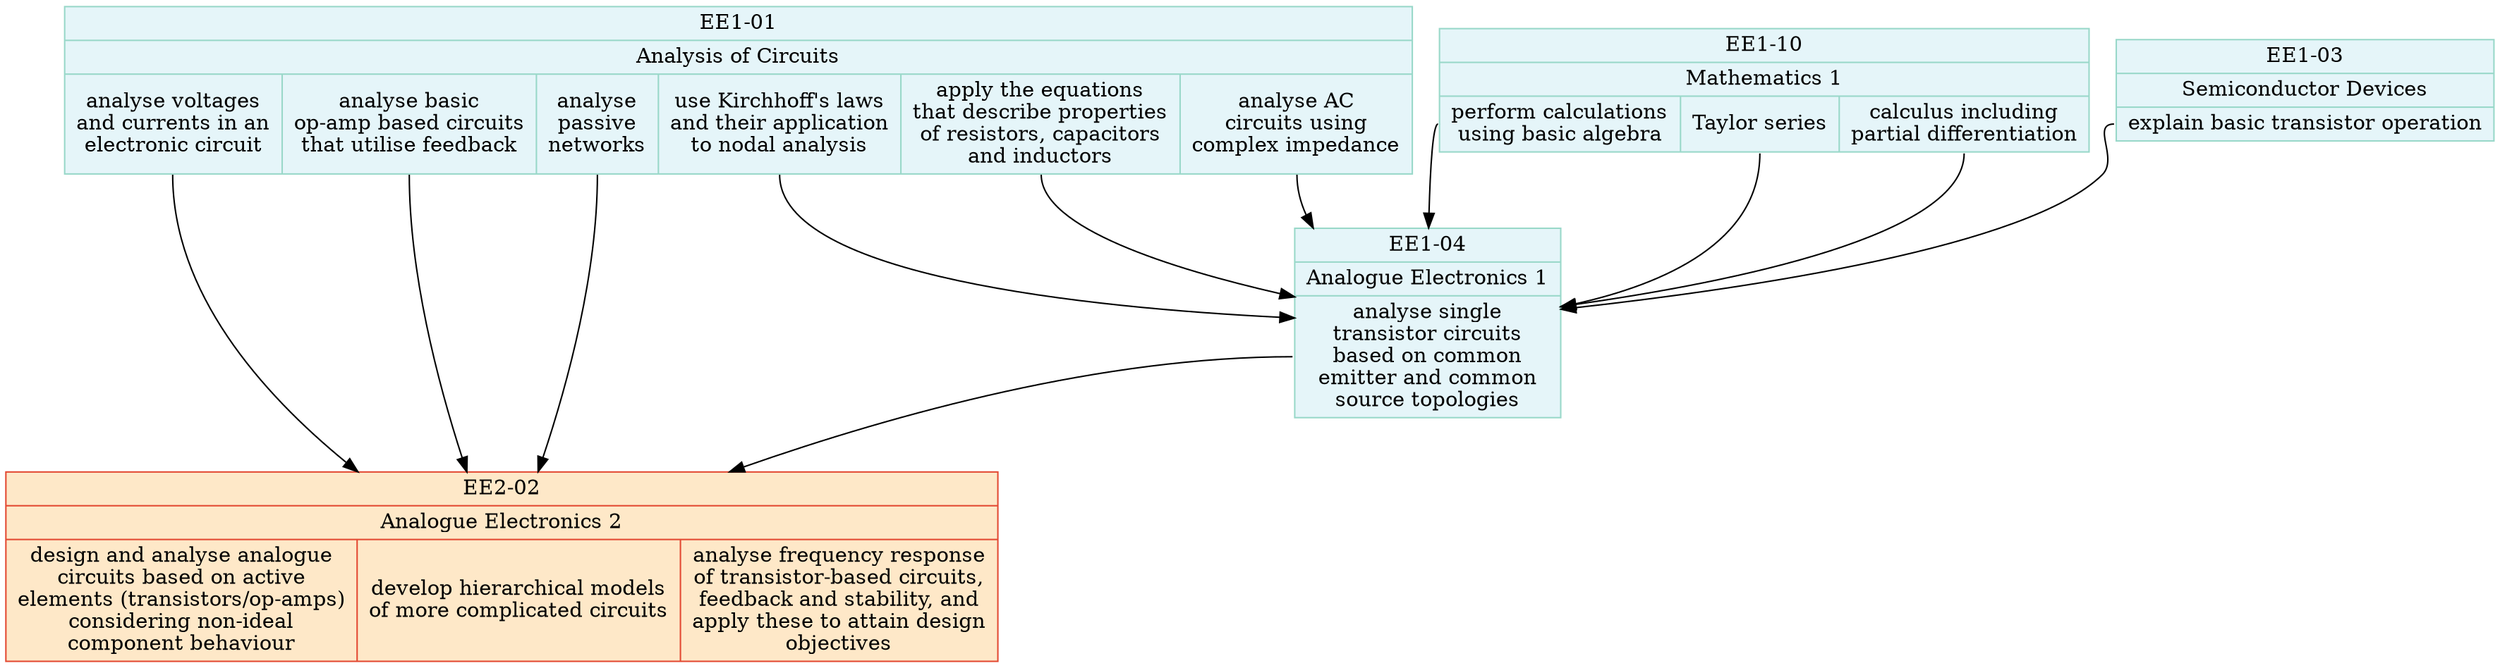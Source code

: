 digraph {
    
    node[shape=record, style="filled"];
    node[color="#99d8c9", fillcolor="#e5f5f9"];
    
    EE101 [label="{EE1-01 | Analysis of Circuits | {
        <1>analyse voltages\nand currents in an\nelectronic circuit | 
        <2>analyse basic\nop-amp based circuits\nthat utilise feedback | 
        <3>analyse\npassive\nnetworks |
        <4>use Kirchhoff's laws\nand their application\nto nodal analysis |
        <5>apply the equations\nthat describe properties\nof resistors, capacitors\nand inductors |
        <6>analyse AC\ncircuits using\ncomplex impedance
    }}"];

    EE110 [label="{EE1-10 | Mathematics 1 | {
        <1>perform calculations\nusing basic algebra |
	<2>Taylor series |
	<3>calculus including\npartial differentiation
    }}"];

    EE103 [label="{EE1-03 | Semiconductor Devices | {
        <1>explain basic transistor operation
    }}"];
    
    EE104 [label="{EE1-04 | Analogue Electronics 1 | {
        <1>analyse single\ntransistor circuits\nbased on common\nemitter and common\nsource topologies
    }}"];
    EE101:4 -> EE104;
    EE101:5 -> EE104;
    EE101:6 -> EE104;
    EE110:1 -> EE104;
    EE110:2 -> EE104;
    EE110:3 -> EE104;
    EE103:1 -> EE104;

    node[color="#e34a33", fillcolor="#fee8c8"];

    EE202 [label="{EE2-02 | Analogue Electronics 2 | {
        <1>design and analyse analogue\ncircuits based on active\nelements (transistors/op-amps)\nconsidering non-ideal\ncomponent behaviour |
        <2>develop hierarchical models\nof more complicated circuits |
        <3>analyse frequency response\nof transistor-based circuits,\nfeedback and stability, and\napply these to attain design\nobjectives
    }}"];
    EE101:1 -> EE202;
    EE101:2 -> EE202;
    EE101:3 -> EE202;
    EE104:1 -> EE202;

}

